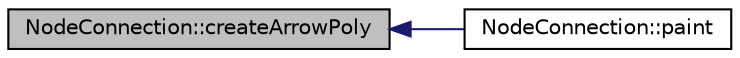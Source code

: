 digraph G
{
  edge [fontname="Helvetica",fontsize="10",labelfontname="Helvetica",labelfontsize="10"];
  node [fontname="Helvetica",fontsize="10",shape=record];
  rankdir="LR";
  Node1 [label="NodeConnection::createArrowPoly",height=0.2,width=0.4,color="black", fillcolor="grey75", style="filled" fontcolor="black"];
  Node1 -> Node2 [dir="back",color="midnightblue",fontsize="10",style="solid",fontname="Helvetica"];
  Node2 [label="NodeConnection::paint",height=0.2,width=0.4,color="black", fillcolor="white", style="filled",URL="$class_node_connection.html#aab10c3c548800b58065ffdf10f7ae8d4",tooltip="[4]"];
}
